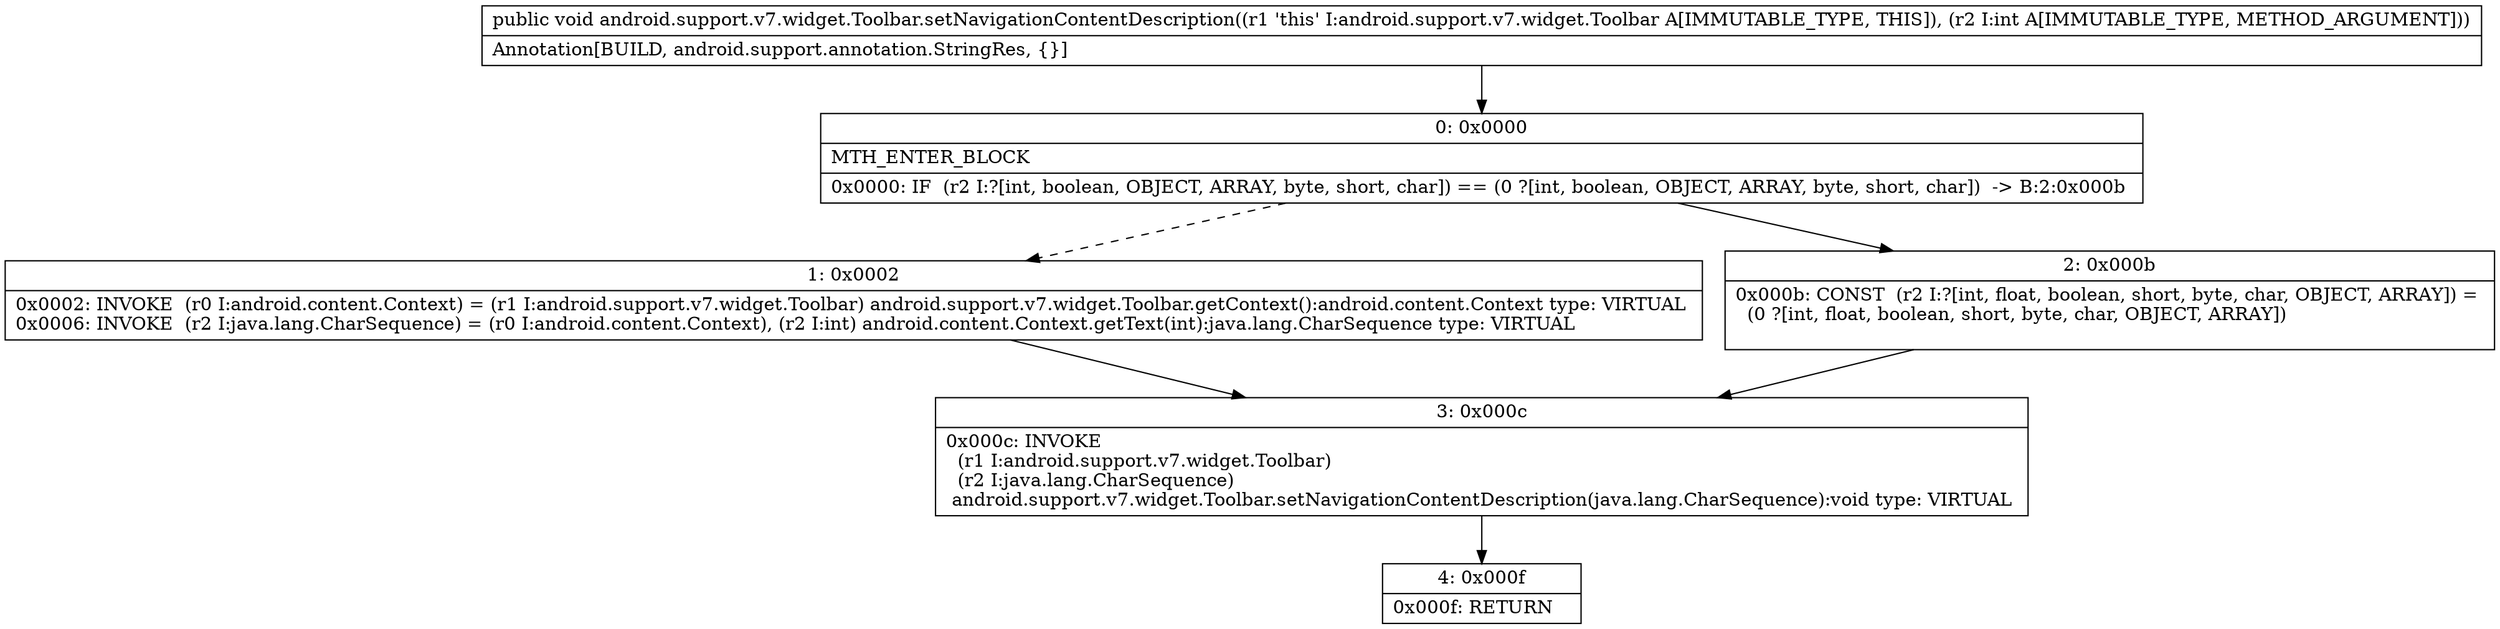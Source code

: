 digraph "CFG forandroid.support.v7.widget.Toolbar.setNavigationContentDescription(I)V" {
Node_0 [shape=record,label="{0\:\ 0x0000|MTH_ENTER_BLOCK\l|0x0000: IF  (r2 I:?[int, boolean, OBJECT, ARRAY, byte, short, char]) == (0 ?[int, boolean, OBJECT, ARRAY, byte, short, char])  \-\> B:2:0x000b \l}"];
Node_1 [shape=record,label="{1\:\ 0x0002|0x0002: INVOKE  (r0 I:android.content.Context) = (r1 I:android.support.v7.widget.Toolbar) android.support.v7.widget.Toolbar.getContext():android.content.Context type: VIRTUAL \l0x0006: INVOKE  (r2 I:java.lang.CharSequence) = (r0 I:android.content.Context), (r2 I:int) android.content.Context.getText(int):java.lang.CharSequence type: VIRTUAL \l}"];
Node_2 [shape=record,label="{2\:\ 0x000b|0x000b: CONST  (r2 I:?[int, float, boolean, short, byte, char, OBJECT, ARRAY]) = \l  (0 ?[int, float, boolean, short, byte, char, OBJECT, ARRAY])\l \l}"];
Node_3 [shape=record,label="{3\:\ 0x000c|0x000c: INVOKE  \l  (r1 I:android.support.v7.widget.Toolbar)\l  (r2 I:java.lang.CharSequence)\l android.support.v7.widget.Toolbar.setNavigationContentDescription(java.lang.CharSequence):void type: VIRTUAL \l}"];
Node_4 [shape=record,label="{4\:\ 0x000f|0x000f: RETURN   \l}"];
MethodNode[shape=record,label="{public void android.support.v7.widget.Toolbar.setNavigationContentDescription((r1 'this' I:android.support.v7.widget.Toolbar A[IMMUTABLE_TYPE, THIS]), (r2 I:int A[IMMUTABLE_TYPE, METHOD_ARGUMENT]))  | Annotation[BUILD, android.support.annotation.StringRes, \{\}]\l}"];
MethodNode -> Node_0;
Node_0 -> Node_1[style=dashed];
Node_0 -> Node_2;
Node_1 -> Node_3;
Node_2 -> Node_3;
Node_3 -> Node_4;
}

